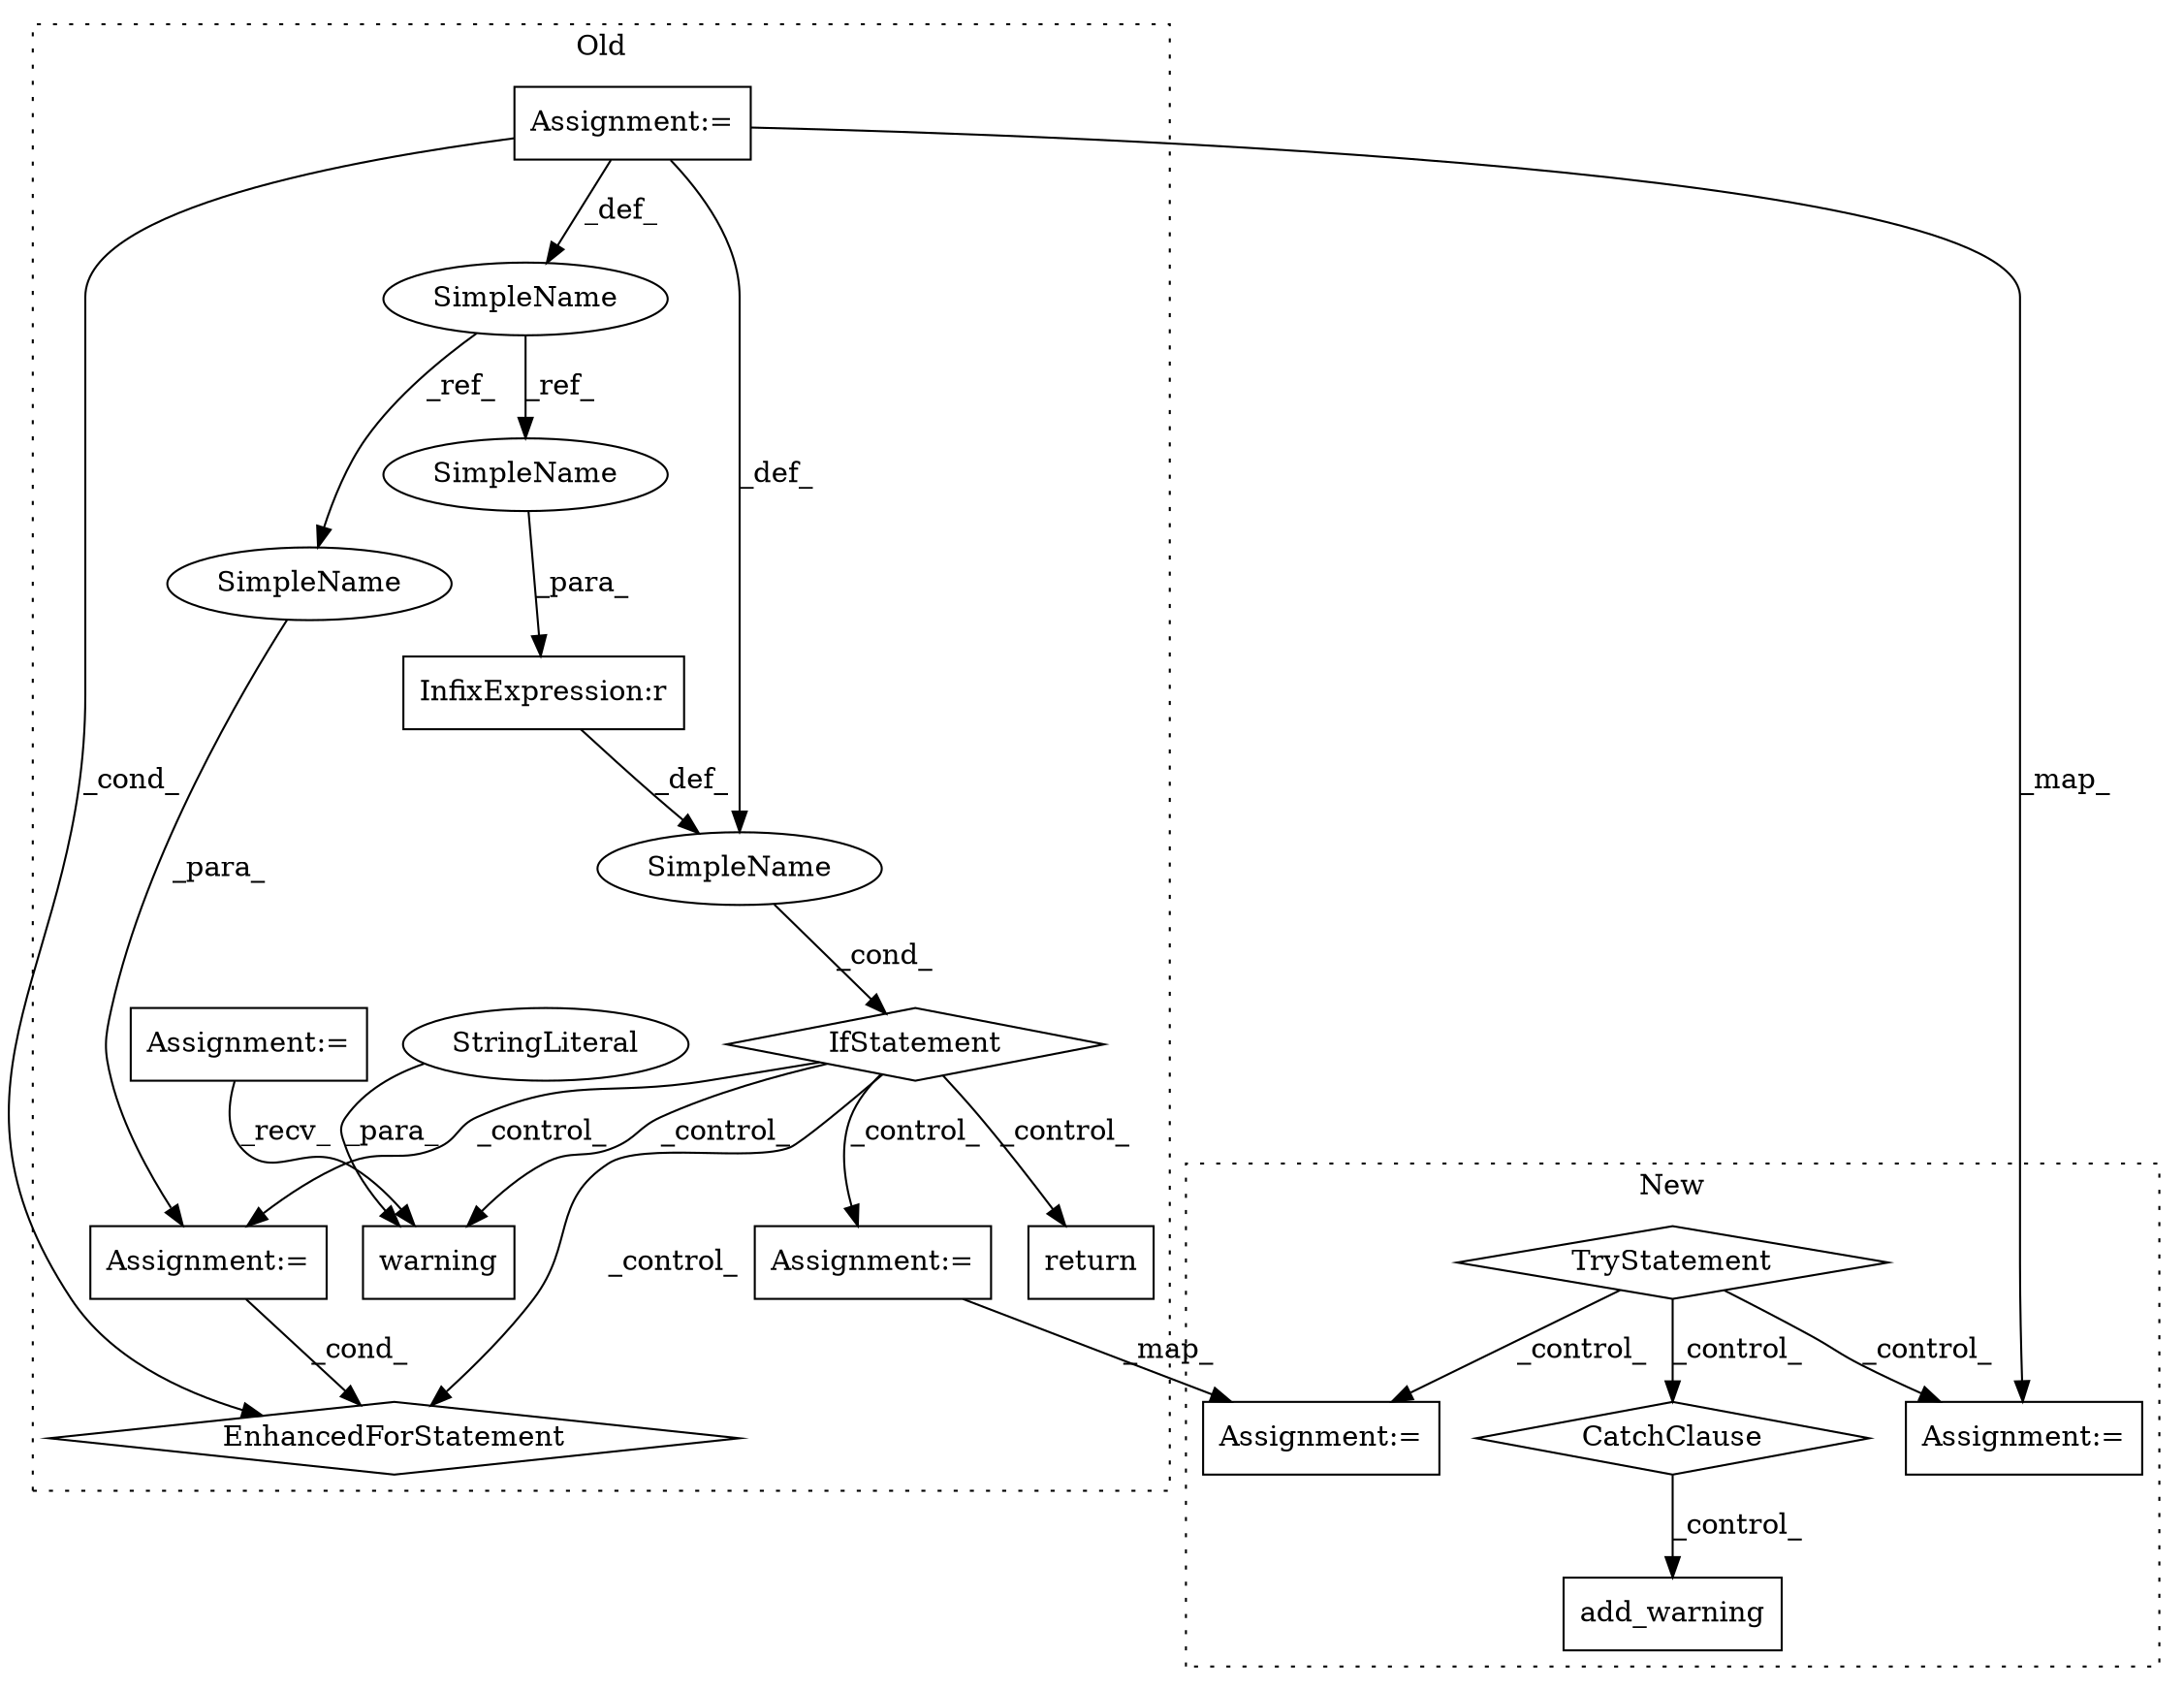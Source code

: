 digraph G {
subgraph cluster0 {
1 [label="IfStatement" a="25" s="2565,2592" l="4,2" shape="diamond"];
3 [label="InfixExpression:r" a="27" s="2584" l="4" shape="box"];
6 [label="SimpleName" a="42" s="" l="" shape="ellipse"];
7 [label="return" a="41" s="2689" l="7" shape="box"];
8 [label="warning" a="32" s="2610,2680" l="8,1" shape="box"];
9 [label="Assignment:=" a="7" s="2960,3045" l="53,2" shape="box"];
10 [label="StringLiteral" a="45" s="2618" l="62" shape="ellipse"];
11 [label="Assignment:=" a="7" s="2509" l="1" shape="box"];
13 [label="EnhancedForStatement" a="70" s="2960,3045" l="53,2" shape="diamond"];
14 [label="SimpleName" a="42" s="2494" l="15" shape="ellipse"];
15 [label="Assignment:=" a="7" s="2481" l="7" shape="box"];
17 [label="Assignment:=" a="7" s="2856" l="1" shape="box"];
18 [label="SimpleName" a="42" s="2569" l="15" shape="ellipse"];
19 [label="SimpleName" a="42" s="3030" l="15" shape="ellipse"];
label = "Old";
style="dotted";
}
subgraph cluster1 {
2 [label="add_warning" a="32" s="3111,3124" l="12,1" shape="box"];
4 [label="CatchClause" a="12" s="3072,3101" l="11,2" shape="diamond"];
5 [label="TryStatement" a="54" s="2349" l="4" shape="diamond"];
12 [label="Assignment:=" a="7" s="2371" l="1" shape="box"];
16 [label="Assignment:=" a="7" s="2580" l="1" shape="box"];
label = "New";
style="dotted";
}
1 -> 13 [label="_control_"];
1 -> 17 [label="_control_"];
1 -> 7 [label="_control_"];
1 -> 9 [label="_control_"];
1 -> 8 [label="_control_"];
3 -> 6 [label="_def_"];
4 -> 2 [label="_control_"];
5 -> 12 [label="_control_"];
5 -> 4 [label="_control_"];
5 -> 16 [label="_control_"];
6 -> 1 [label="_cond_"];
9 -> 13 [label="_cond_"];
10 -> 8 [label="_para_"];
11 -> 13 [label="_cond_"];
11 -> 12 [label="_map_"];
11 -> 14 [label="_def_"];
11 -> 6 [label="_def_"];
14 -> 19 [label="_ref_"];
14 -> 18 [label="_ref_"];
15 -> 8 [label="_recv_"];
17 -> 16 [label="_map_"];
18 -> 3 [label="_para_"];
19 -> 9 [label="_para_"];
}